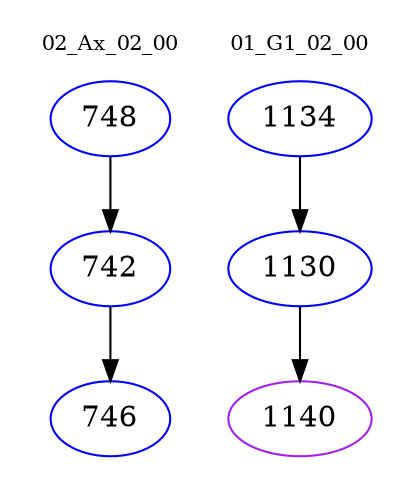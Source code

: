 digraph{
subgraph cluster_0 {
color = white
label = "02_Ax_02_00";
fontsize=10;
T0_748 [label="748", color="blue"]
T0_748 -> T0_742 [color="black"]
T0_742 [label="742", color="blue"]
T0_742 -> T0_746 [color="black"]
T0_746 [label="746", color="blue"]
}
subgraph cluster_1 {
color = white
label = "01_G1_02_00";
fontsize=10;
T1_1134 [label="1134", color="blue"]
T1_1134 -> T1_1130 [color="black"]
T1_1130 [label="1130", color="blue"]
T1_1130 -> T1_1140 [color="black"]
T1_1140 [label="1140", color="purple"]
}
}
